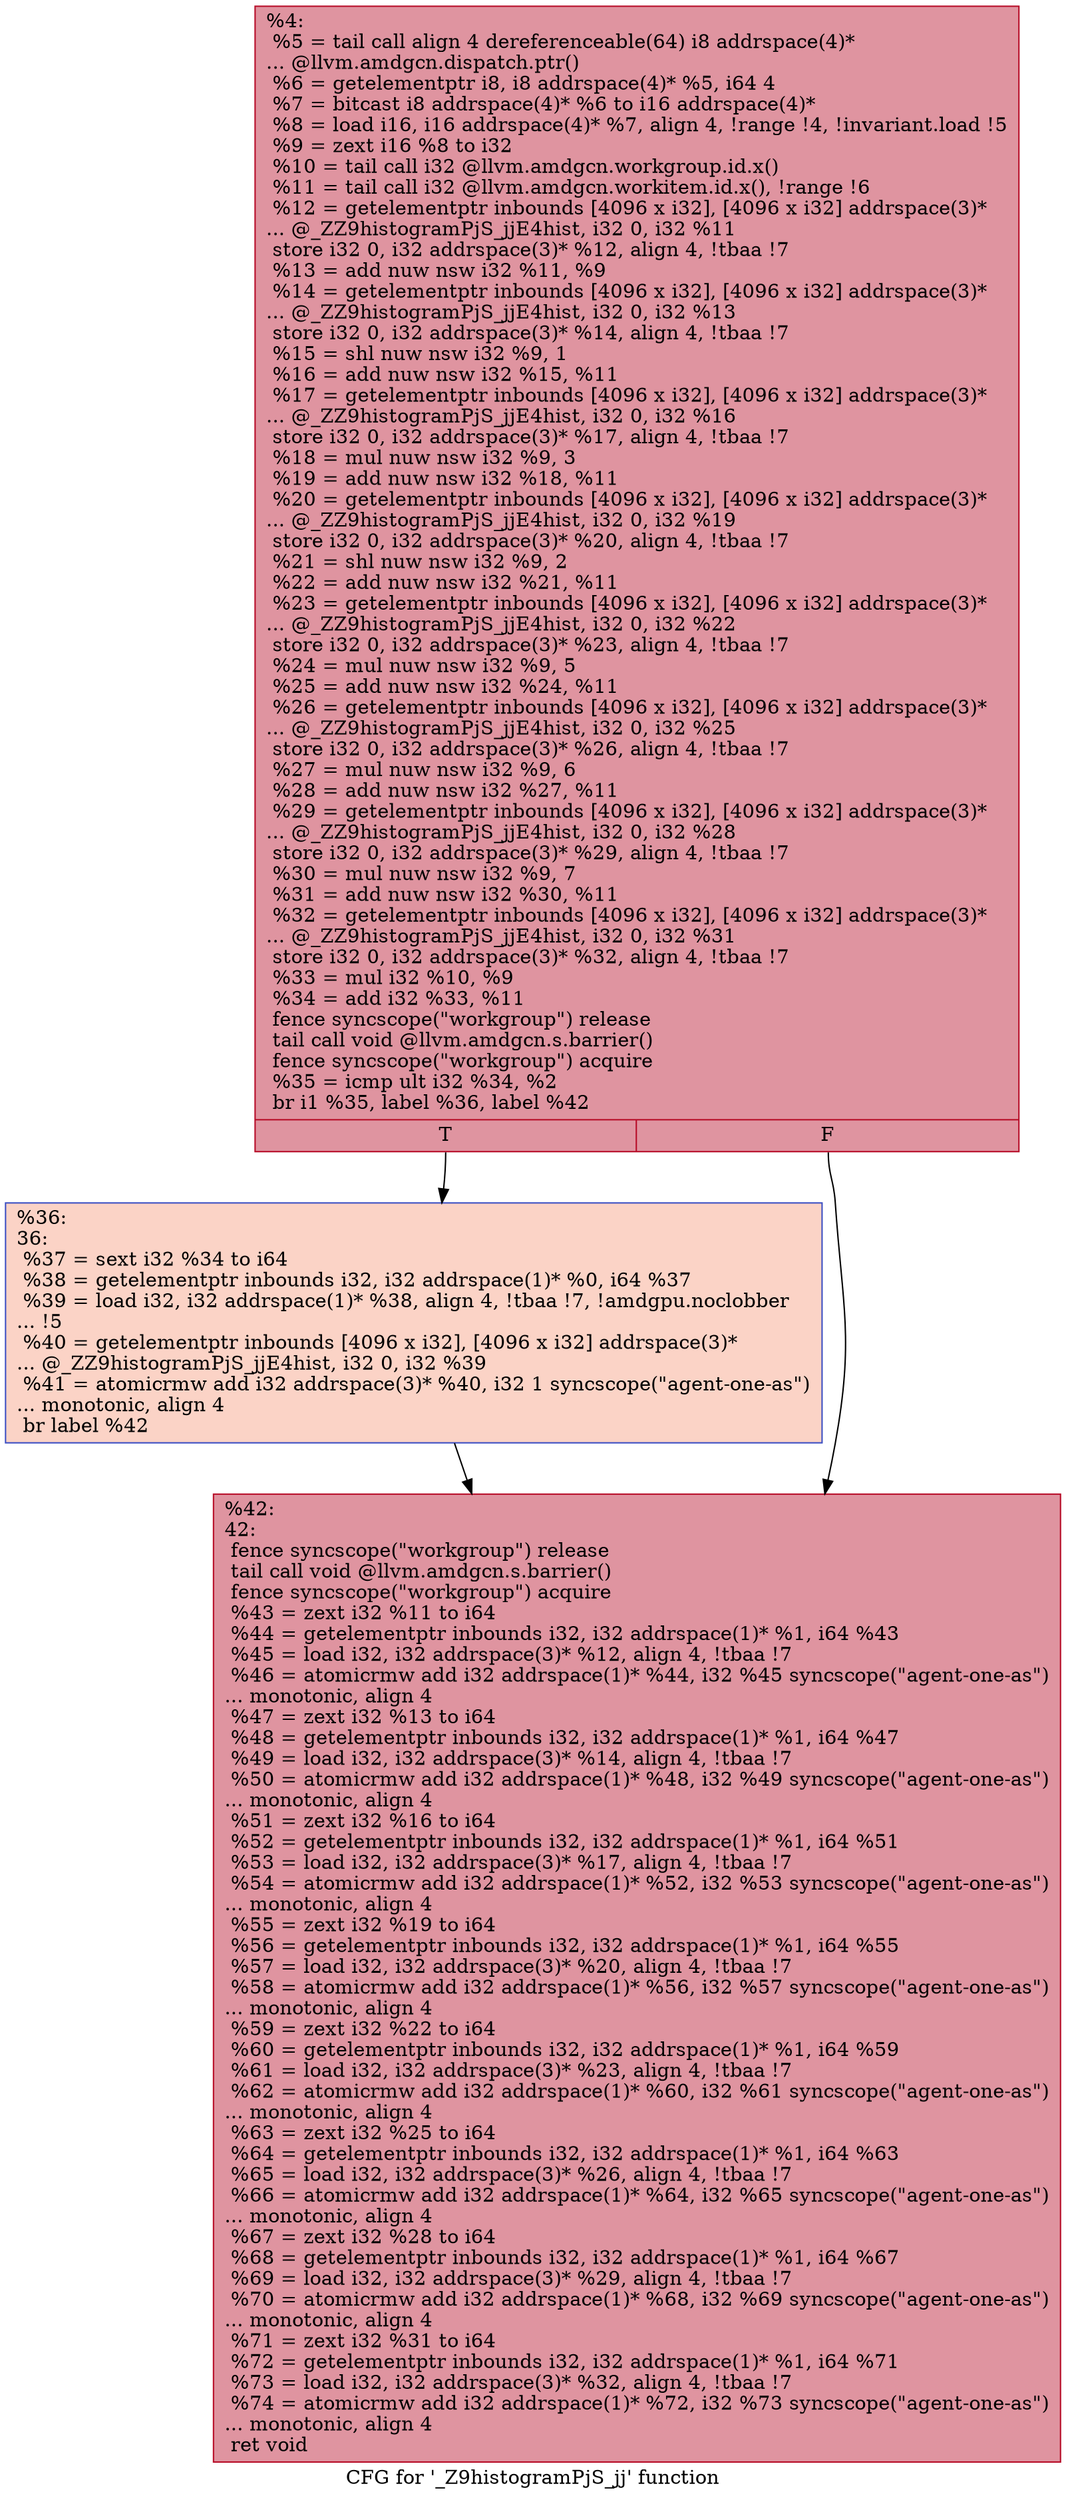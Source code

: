 digraph "CFG for '_Z9histogramPjS_jj' function" {
	label="CFG for '_Z9histogramPjS_jj' function";

	Node0x612ac00 [shape=record,color="#b70d28ff", style=filled, fillcolor="#b70d2870",label="{%4:\l  %5 = tail call align 4 dereferenceable(64) i8 addrspace(4)*\l... @llvm.amdgcn.dispatch.ptr()\l  %6 = getelementptr i8, i8 addrspace(4)* %5, i64 4\l  %7 = bitcast i8 addrspace(4)* %6 to i16 addrspace(4)*\l  %8 = load i16, i16 addrspace(4)* %7, align 4, !range !4, !invariant.load !5\l  %9 = zext i16 %8 to i32\l  %10 = tail call i32 @llvm.amdgcn.workgroup.id.x()\l  %11 = tail call i32 @llvm.amdgcn.workitem.id.x(), !range !6\l  %12 = getelementptr inbounds [4096 x i32], [4096 x i32] addrspace(3)*\l... @_ZZ9histogramPjS_jjE4hist, i32 0, i32 %11\l  store i32 0, i32 addrspace(3)* %12, align 4, !tbaa !7\l  %13 = add nuw nsw i32 %11, %9\l  %14 = getelementptr inbounds [4096 x i32], [4096 x i32] addrspace(3)*\l... @_ZZ9histogramPjS_jjE4hist, i32 0, i32 %13\l  store i32 0, i32 addrspace(3)* %14, align 4, !tbaa !7\l  %15 = shl nuw nsw i32 %9, 1\l  %16 = add nuw nsw i32 %15, %11\l  %17 = getelementptr inbounds [4096 x i32], [4096 x i32] addrspace(3)*\l... @_ZZ9histogramPjS_jjE4hist, i32 0, i32 %16\l  store i32 0, i32 addrspace(3)* %17, align 4, !tbaa !7\l  %18 = mul nuw nsw i32 %9, 3\l  %19 = add nuw nsw i32 %18, %11\l  %20 = getelementptr inbounds [4096 x i32], [4096 x i32] addrspace(3)*\l... @_ZZ9histogramPjS_jjE4hist, i32 0, i32 %19\l  store i32 0, i32 addrspace(3)* %20, align 4, !tbaa !7\l  %21 = shl nuw nsw i32 %9, 2\l  %22 = add nuw nsw i32 %21, %11\l  %23 = getelementptr inbounds [4096 x i32], [4096 x i32] addrspace(3)*\l... @_ZZ9histogramPjS_jjE4hist, i32 0, i32 %22\l  store i32 0, i32 addrspace(3)* %23, align 4, !tbaa !7\l  %24 = mul nuw nsw i32 %9, 5\l  %25 = add nuw nsw i32 %24, %11\l  %26 = getelementptr inbounds [4096 x i32], [4096 x i32] addrspace(3)*\l... @_ZZ9histogramPjS_jjE4hist, i32 0, i32 %25\l  store i32 0, i32 addrspace(3)* %26, align 4, !tbaa !7\l  %27 = mul nuw nsw i32 %9, 6\l  %28 = add nuw nsw i32 %27, %11\l  %29 = getelementptr inbounds [4096 x i32], [4096 x i32] addrspace(3)*\l... @_ZZ9histogramPjS_jjE4hist, i32 0, i32 %28\l  store i32 0, i32 addrspace(3)* %29, align 4, !tbaa !7\l  %30 = mul nuw nsw i32 %9, 7\l  %31 = add nuw nsw i32 %30, %11\l  %32 = getelementptr inbounds [4096 x i32], [4096 x i32] addrspace(3)*\l... @_ZZ9histogramPjS_jjE4hist, i32 0, i32 %31\l  store i32 0, i32 addrspace(3)* %32, align 4, !tbaa !7\l  %33 = mul i32 %10, %9\l  %34 = add i32 %33, %11\l  fence syncscope(\"workgroup\") release\l  tail call void @llvm.amdgcn.s.barrier()\l  fence syncscope(\"workgroup\") acquire\l  %35 = icmp ult i32 %34, %2\l  br i1 %35, label %36, label %42\l|{<s0>T|<s1>F}}"];
	Node0x612ac00:s0 -> Node0x612e9f0;
	Node0x612ac00:s1 -> Node0x612ea80;
	Node0x612e9f0 [shape=record,color="#3d50c3ff", style=filled, fillcolor="#f59c7d70",label="{%36:\l36:                                               \l  %37 = sext i32 %34 to i64\l  %38 = getelementptr inbounds i32, i32 addrspace(1)* %0, i64 %37\l  %39 = load i32, i32 addrspace(1)* %38, align 4, !tbaa !7, !amdgpu.noclobber\l... !5\l  %40 = getelementptr inbounds [4096 x i32], [4096 x i32] addrspace(3)*\l... @_ZZ9histogramPjS_jjE4hist, i32 0, i32 %39\l  %41 = atomicrmw add i32 addrspace(3)* %40, i32 1 syncscope(\"agent-one-as\")\l... monotonic, align 4\l  br label %42\l}"];
	Node0x612e9f0 -> Node0x612ea80;
	Node0x612ea80 [shape=record,color="#b70d28ff", style=filled, fillcolor="#b70d2870",label="{%42:\l42:                                               \l  fence syncscope(\"workgroup\") release\l  tail call void @llvm.amdgcn.s.barrier()\l  fence syncscope(\"workgroup\") acquire\l  %43 = zext i32 %11 to i64\l  %44 = getelementptr inbounds i32, i32 addrspace(1)* %1, i64 %43\l  %45 = load i32, i32 addrspace(3)* %12, align 4, !tbaa !7\l  %46 = atomicrmw add i32 addrspace(1)* %44, i32 %45 syncscope(\"agent-one-as\")\l... monotonic, align 4\l  %47 = zext i32 %13 to i64\l  %48 = getelementptr inbounds i32, i32 addrspace(1)* %1, i64 %47\l  %49 = load i32, i32 addrspace(3)* %14, align 4, !tbaa !7\l  %50 = atomicrmw add i32 addrspace(1)* %48, i32 %49 syncscope(\"agent-one-as\")\l... monotonic, align 4\l  %51 = zext i32 %16 to i64\l  %52 = getelementptr inbounds i32, i32 addrspace(1)* %1, i64 %51\l  %53 = load i32, i32 addrspace(3)* %17, align 4, !tbaa !7\l  %54 = atomicrmw add i32 addrspace(1)* %52, i32 %53 syncscope(\"agent-one-as\")\l... monotonic, align 4\l  %55 = zext i32 %19 to i64\l  %56 = getelementptr inbounds i32, i32 addrspace(1)* %1, i64 %55\l  %57 = load i32, i32 addrspace(3)* %20, align 4, !tbaa !7\l  %58 = atomicrmw add i32 addrspace(1)* %56, i32 %57 syncscope(\"agent-one-as\")\l... monotonic, align 4\l  %59 = zext i32 %22 to i64\l  %60 = getelementptr inbounds i32, i32 addrspace(1)* %1, i64 %59\l  %61 = load i32, i32 addrspace(3)* %23, align 4, !tbaa !7\l  %62 = atomicrmw add i32 addrspace(1)* %60, i32 %61 syncscope(\"agent-one-as\")\l... monotonic, align 4\l  %63 = zext i32 %25 to i64\l  %64 = getelementptr inbounds i32, i32 addrspace(1)* %1, i64 %63\l  %65 = load i32, i32 addrspace(3)* %26, align 4, !tbaa !7\l  %66 = atomicrmw add i32 addrspace(1)* %64, i32 %65 syncscope(\"agent-one-as\")\l... monotonic, align 4\l  %67 = zext i32 %28 to i64\l  %68 = getelementptr inbounds i32, i32 addrspace(1)* %1, i64 %67\l  %69 = load i32, i32 addrspace(3)* %29, align 4, !tbaa !7\l  %70 = atomicrmw add i32 addrspace(1)* %68, i32 %69 syncscope(\"agent-one-as\")\l... monotonic, align 4\l  %71 = zext i32 %31 to i64\l  %72 = getelementptr inbounds i32, i32 addrspace(1)* %1, i64 %71\l  %73 = load i32, i32 addrspace(3)* %32, align 4, !tbaa !7\l  %74 = atomicrmw add i32 addrspace(1)* %72, i32 %73 syncscope(\"agent-one-as\")\l... monotonic, align 4\l  ret void\l}"];
}
